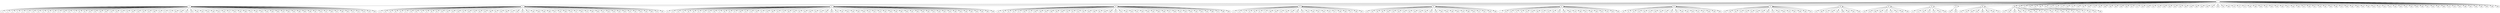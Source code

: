 digraph {
  1 -> 2;
  1 -> 4;
  1 -> 21;
  1 -> 26;
  1 -> 28;
  1 -> 32;
  1 -> 34;
  1 -> 50;
  1 -> 51;
  1 -> 58;
  1 -> 63;
  1 -> 76;
  1 -> 79;
  1 -> 83;
  1 -> 88;
  1 -> 90;
  1 -> 91;
  1 -> 94;
  1 -> 95;
  1 -> 96;
  1 -> 104;
  1 -> 107;
  1 -> 115;
  1 -> 121;
  1 -> 129;
  1 -> 151;
  1 -> 156;
  1 -> 161;
  1 -> 168;
  1 -> 175;
  1 -> 183;
  1 -> 189;
  1 -> 190;
  1 -> 198;
  1 -> 200;
  1 -> 204;
  1 -> 207;
  1 -> 217;
  1 -> 218;
  1 -> 220;
  1 -> 221;
  1 -> 223;
  1 -> 226;
  1 -> 228;
  1 -> 234;
  1 -> 235;
  1 -> 236;
  1 -> 238;
  1 -> 248;
  1 -> 249;
  1 -> 258;
  1 -> 261;
  1 -> 264;
  1 -> 267;
  1 -> 268;
  1 -> 270;
  1 -> 271;
  1 -> 272;
  1 -> 290;
  1 -> 299;
  1 -> 304;
  1 -> 323;
  1 -> 329;
  1 -> 330;
  1 -> 333;
  1 -> 341;
  1 -> 344;
  1 -> 346;
  1 -> 347;
  1 -> 350;
  1 -> 351;
  1 -> 356;
  1 -> 361;
  1 -> 364;
  1 -> 369;
  1 -> 370;
  1 -> 380;
  1 -> 391;
  1 -> 394;
  1 -> 397;
  1 -> 402;
  1 -> 410;
  1 -> 412;
  1 -> 414;
  1 -> 415;
  1 -> 425;
  1 -> 430;
  1 -> 431;
  1 -> 432;
  1 -> 438;
  1 -> 439;
  1 -> 441;
  1 -> 442;
  1 -> 467;
  1 -> 469;
  1 -> 472;
  1 -> 476;
  1 -> 481;
  1 -> 488;
  1 -> 492;
  1 -> 494;
  1 -> 495;
  1 -> 496;
  1 -> 498;
  1 -> 499;
  2 -> 0;
  2 -> 3;
  2 -> 5;
  2 -> 6;
  2 -> 8;
  2 -> 12;
  2 -> 19;
  2 -> 22;
  2 -> 27;
  2 -> 42;
  2 -> 53;
  2 -> 57;
  2 -> 66;
  2 -> 67;
  2 -> 77;
  2 -> 81;
  2 -> 82;
  2 -> 86;
  2 -> 93;
  2 -> 103;
  2 -> 109;
  2 -> 110;
  2 -> 124;
  2 -> 131;
  2 -> 137;
  2 -> 149;
  2 -> 150;
  2 -> 153;
  2 -> 155;
  2 -> 169;
  2 -> 170;
  2 -> 171;
  2 -> 177;
  2 -> 203;
  2 -> 209;
  2 -> 215;
  2 -> 225;
  2 -> 230;
  2 -> 242;
  2 -> 245;
  2 -> 246;
  2 -> 253;
  2 -> 262;
  2 -> 277;
  2 -> 282;
  2 -> 284;
  2 -> 289;
  2 -> 312;
  2 -> 328;
  2 -> 335;
  2 -> 354;
  2 -> 359;
  2 -> 366;
  2 -> 379;
  2 -> 383;
  2 -> 392;
  2 -> 396;
  2 -> 398;
  2 -> 399;
  2 -> 407;
  2 -> 424;
  2 -> 427;
  2 -> 446;
  2 -> 457;
  2 -> 460;
  2 -> 465;
  2 -> 471;
  2 -> 474;
  2 -> 478;
  2 -> 479;
  2 -> 482;
  4 -> 11;
  4 -> 16;
  4 -> 24;
  4 -> 29;
  4 -> 35;
  4 -> 37;
  4 -> 38;
  4 -> 60;
  4 -> 73;
  4 -> 75;
  4 -> 80;
  4 -> 85;
  4 -> 98;
  4 -> 116;
  4 -> 120;
  4 -> 128;
  4 -> 147;
  4 -> 148;
  4 -> 178;
  4 -> 184;
  4 -> 192;
  4 -> 196;
  4 -> 201;
  4 -> 202;
  4 -> 208;
  4 -> 214;
  4 -> 229;
  4 -> 231;
  4 -> 232;
  4 -> 265;
  4 -> 286;
  4 -> 288;
  4 -> 296;
  4 -> 297;
  4 -> 302;
  4 -> 309;
  4 -> 316;
  4 -> 317;
  4 -> 362;
  4 -> 373;
  4 -> 393;
  4 -> 406;
  4 -> 411;
  4 -> 418;
  4 -> 420;
  4 -> 423;
  4 -> 428;
  4 -> 437;
  4 -> 451;
  4 -> 452;
  4 -> 453;
  4 -> 463;
  4 -> 473;
  4 -> 487;
  21 -> 15;
  21 -> 25;
  21 -> 30;
  21 -> 41;
  21 -> 48;
  21 -> 49;
  21 -> 52;
  21 -> 59;
  21 -> 62;
  21 -> 64;
  21 -> 71;
  21 -> 84;
  21 -> 92;
  21 -> 97;
  21 -> 100;
  21 -> 112;
  21 -> 114;
  21 -> 118;
  21 -> 127;
  21 -> 132;
  21 -> 160;
  21 -> 167;
  21 -> 173;
  21 -> 180;
  21 -> 185;
  21 -> 187;
  21 -> 194;
  21 -> 205;
  21 -> 219;
  21 -> 224;
  21 -> 233;
  21 -> 259;
  21 -> 279;
  21 -> 287;
  21 -> 292;
  21 -> 293;
  21 -> 303;
  21 -> 308;
  21 -> 314;
  21 -> 322;
  21 -> 324;
  21 -> 332;
  21 -> 340;
  21 -> 365;
  21 -> 382;
  21 -> 384;
  21 -> 387;
  21 -> 395;
  21 -> 400;
  21 -> 405;
  21 -> 422;
  21 -> 429;
  21 -> 433;
  21 -> 434;
  21 -> 436;
  21 -> 444;
  21 -> 448;
  21 -> 458;
  21 -> 459;
  21 -> 462;
  21 -> 480;
  21 -> 486;
  26 -> 10;
  26 -> 44;
  26 -> 54;
  26 -> 65;
  26 -> 87;
  26 -> 105;
  26 -> 117;
  26 -> 138;
  26 -> 159;
  26 -> 165;
  26 -> 166;
  26 -> 195;
  26 -> 199;
  26 -> 222;
  26 -> 237;
  26 -> 241;
  26 -> 252;
  26 -> 256;
  26 -> 260;
  26 -> 291;
  26 -> 295;
  26 -> 298;
  26 -> 313;
  26 -> 315;
  26 -> 320;
  26 -> 334;
  26 -> 337;
  26 -> 343;
  26 -> 348;
  26 -> 355;
  26 -> 360;
  26 -> 368;
  26 -> 371;
  26 -> 409;
  26 -> 413;
  26 -> 416;
  26 -> 435;
  26 -> 443;
  26 -> 454;
  26 -> 455;
  26 -> 468;
  26 -> 475;
  26 -> 489;
  26 -> 490;
  28 -> 9;
  28 -> 13;
  28 -> 17;
  28 -> 23;
  28 -> 36;
  28 -> 61;
  28 -> 72;
  28 -> 108;
  28 -> 136;
  28 -> 141;
  28 -> 143;
  28 -> 158;
  28 -> 164;
  28 -> 273;
  28 -> 310;
  28 -> 353;
  28 -> 357;
  28 -> 367;
  28 -> 375;
  28 -> 377;
  28 -> 408;
  28 -> 450;
  28 -> 477;
  28 -> 493;
  28 -> 497;
  32 -> 18;
  32 -> 46;
  32 -> 68;
  32 -> 69;
  32 -> 106;
  32 -> 125;
  32 -> 126;
  32 -> 134;
  32 -> 142;
  32 -> 146;
  32 -> 162;
  32 -> 191;
  32 -> 255;
  32 -> 281;
  32 -> 283;
  32 -> 285;
  32 -> 300;
  32 -> 338;
  32 -> 378;
  32 -> 388;
  32 -> 403;
  32 -> 417;
  32 -> 421;
  32 -> 440;
  32 -> 464;
  34 -> 7;
  34 -> 39;
  34 -> 40;
  34 -> 74;
  34 -> 78;
  34 -> 123;
  34 -> 154;
  34 -> 163;
  34 -> 172;
  34 -> 174;
  34 -> 197;
  34 -> 210;
  34 -> 254;
  34 -> 269;
  34 -> 276;
  34 -> 280;
  34 -> 327;
  34 -> 336;
  34 -> 349;
  34 -> 352;
  34 -> 376;
  34 -> 419;
  34 -> 485;
  50 -> 20;
  50 -> 31;
  50 -> 56;
  50 -> 101;
  50 -> 102;
  50 -> 113;
  50 -> 130;
  50 -> 139;
  50 -> 176;
  50 -> 179;
  50 -> 181;
  50 -> 239;
  50 -> 244;
  50 -> 250;
  50 -> 251;
  50 -> 257;
  50 -> 266;
  50 -> 358;
  50 -> 385;
  51 -> 45;
  51 -> 89;
  51 -> 145;
  51 -> 152;
  51 -> 213;
  51 -> 216;
  51 -> 243;
  51 -> 278;
  51 -> 305;
  51 -> 311;
  51 -> 318;
  51 -> 363;
  51 -> 374;
  51 -> 381;
  51 -> 386;
  51 -> 445;
  51 -> 447;
  58 -> 43;
  58 -> 188;
  58 -> 211;
  58 -> 240;
  58 -> 247;
  58 -> 389;
  58 -> 426;
  58 -> 461;
  58 -> 483;
  63 -> 122;
  63 -> 133;
  63 -> 206;
  63 -> 263;
  63 -> 274;
  63 -> 275;
  63 -> 307;
  63 -> 390;
  63 -> 456;
  76 -> 14;
  76 -> 111;
  76 -> 135;
  76 -> 212;
  76 -> 227;
  76 -> 319;
  76 -> 449;
  79 -> 331;
  79 -> 345;
  83 -> 99;
  83 -> 119;
  83 -> 186;
  83 -> 301;
  83 -> 306;
  83 -> 326;
  83 -> 339;
  83 -> 372;
  88 -> 33;
  88 -> 144;
  88 -> 193;
  88 -> 294;
  88 -> 321;
  88 -> 404;
  88 -> 491;
  90 -> 70;
  90 -> 157;
  90 -> 401;
  90 -> 470;
  90 -> 484;
  94 -> 342;
  104 -> 55;
  104 -> 325;
  107 -> 47;
  107 -> 140;
  115 -> 182;
  121 -> 466;
}